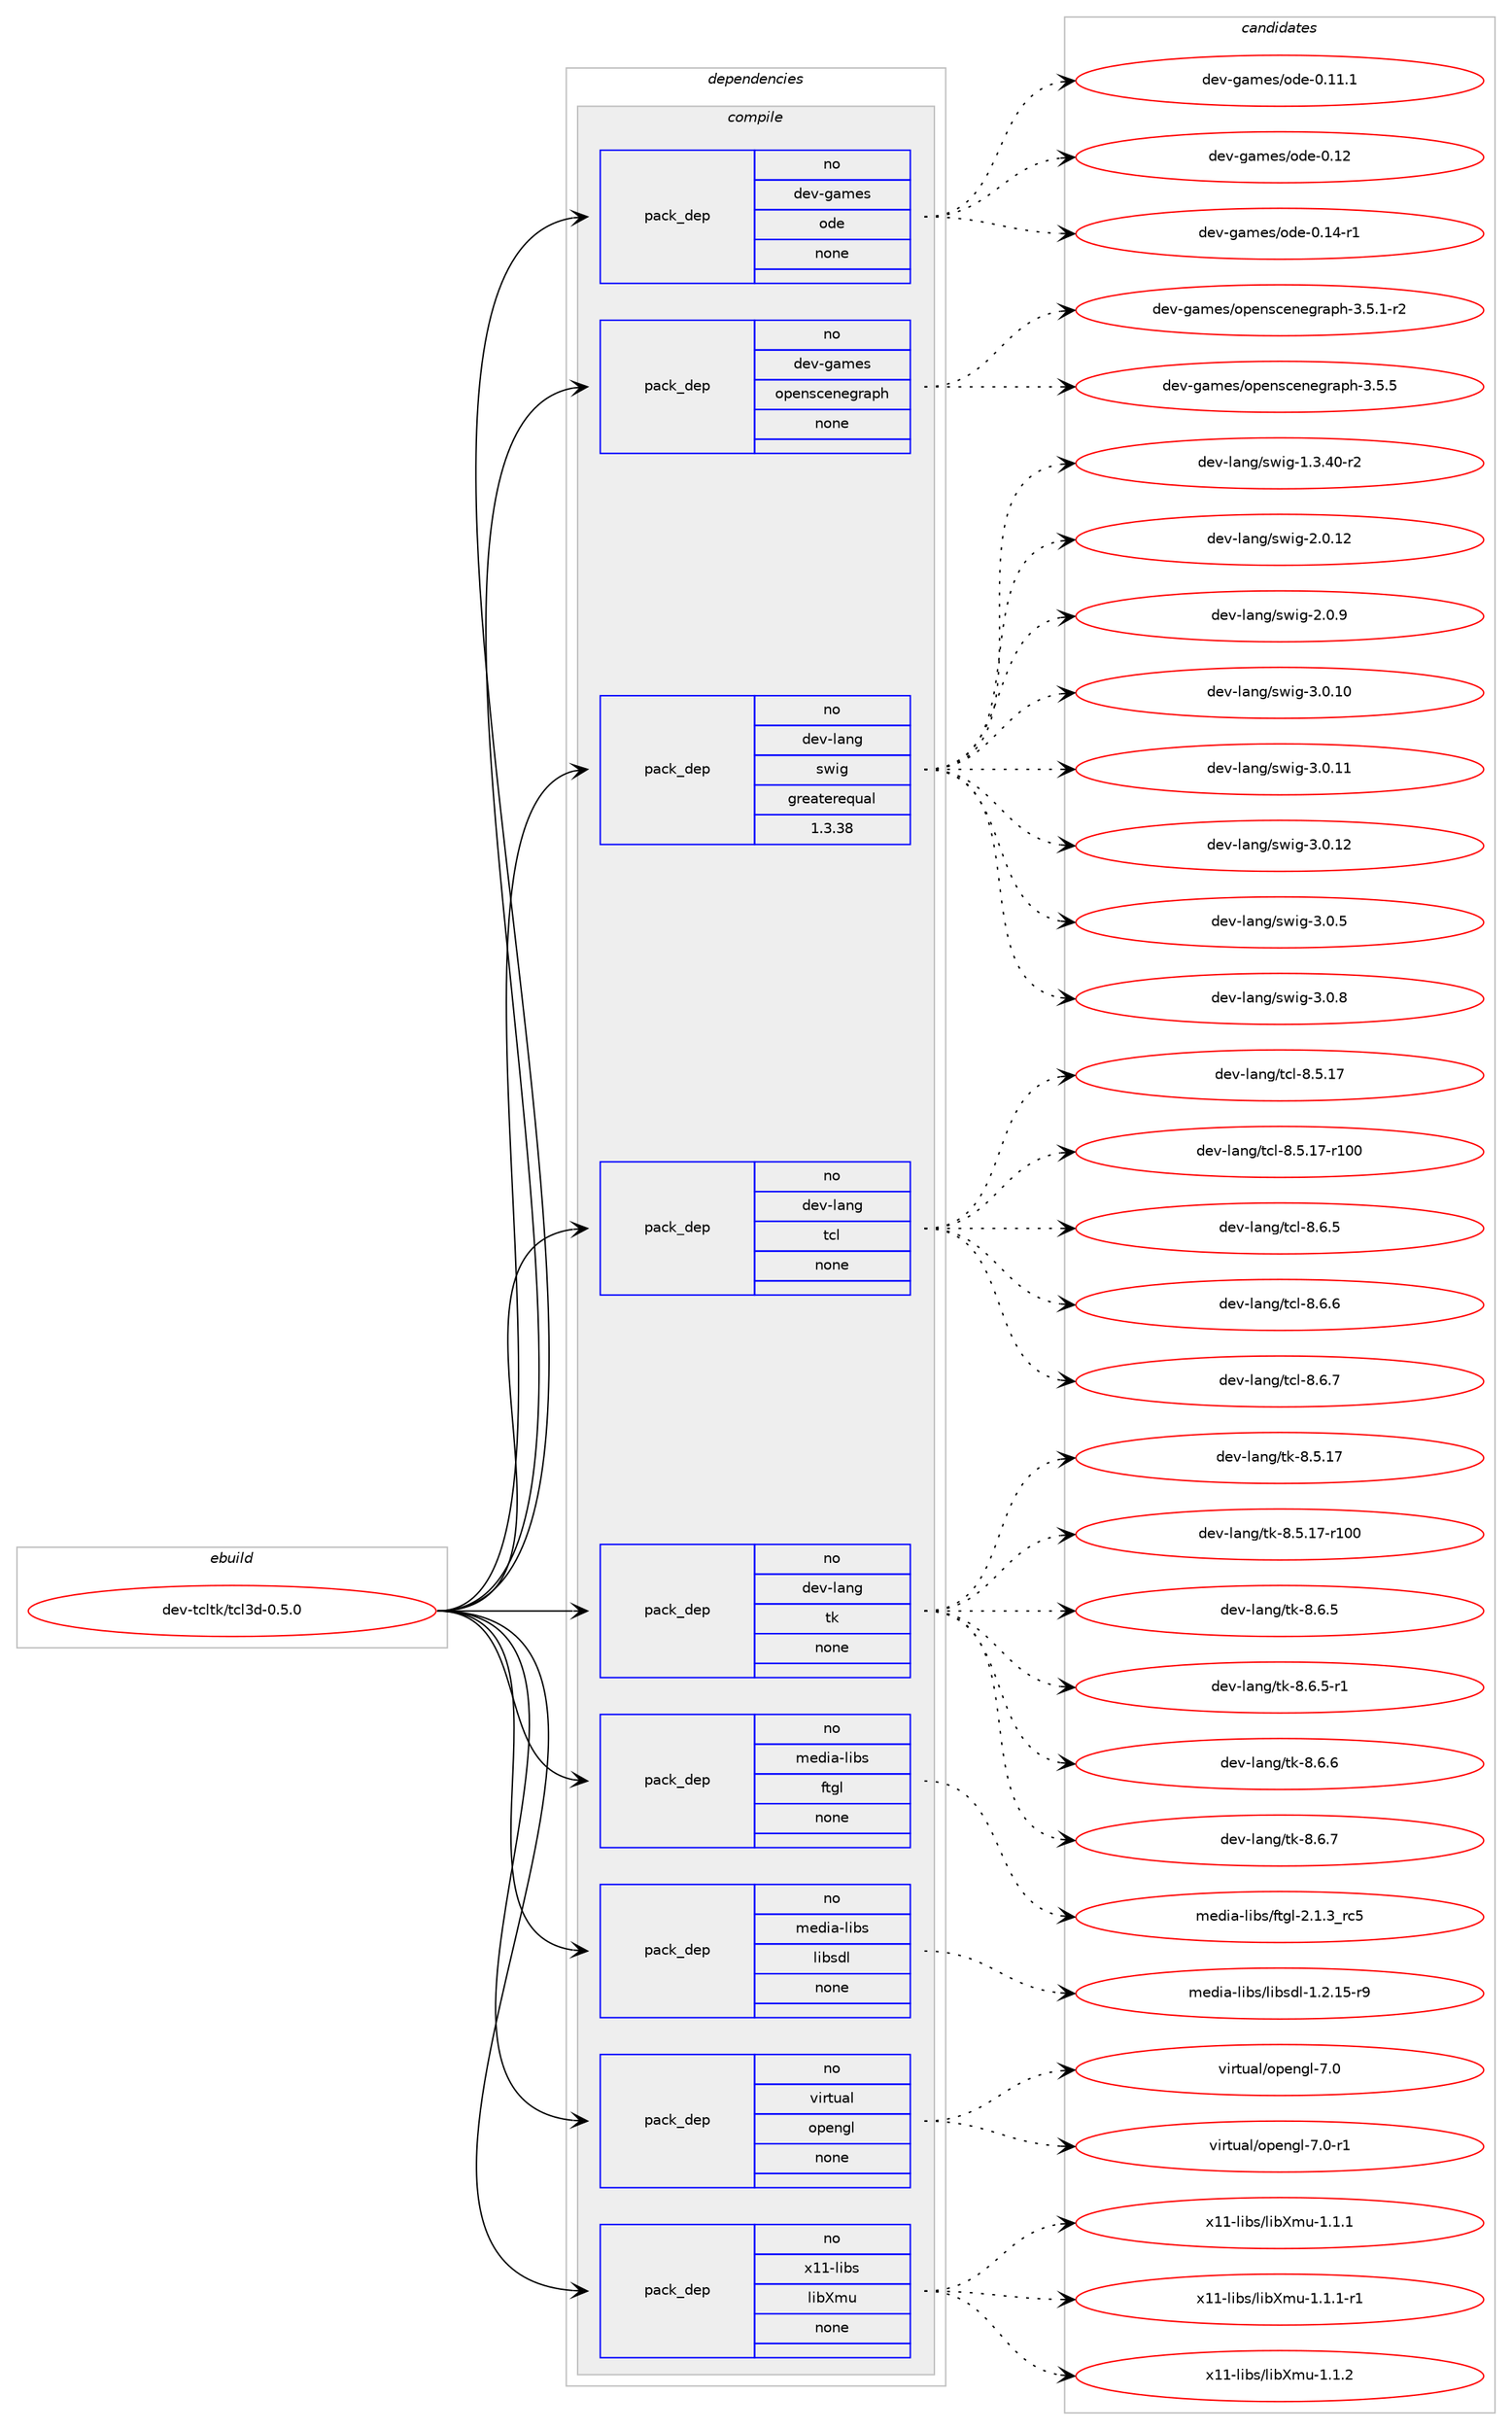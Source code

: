 digraph prolog {

# *************
# Graph options
# *************

newrank=true;
concentrate=true;
compound=true;
graph [rankdir=LR,fontname=Helvetica,fontsize=10,ranksep=1.5];#, ranksep=2.5, nodesep=0.2];
edge  [arrowhead=vee];
node  [fontname=Helvetica,fontsize=10];

# **********
# The ebuild
# **********

subgraph cluster_leftcol {
color=gray;
rank=same;
label=<<i>ebuild</i>>;
id [label="dev-tcltk/tcl3d-0.5.0", color=red, width=4, href="../dev-tcltk/tcl3d-0.5.0.svg"];
}

# ****************
# The dependencies
# ****************

subgraph cluster_midcol {
color=gray;
label=<<i>dependencies</i>>;
subgraph cluster_compile {
fillcolor="#eeeeee";
style=filled;
label=<<i>compile</i>>;
subgraph pack198000 {
dependency279246 [label=<<TABLE BORDER="0" CELLBORDER="1" CELLSPACING="0" CELLPADDING="4" WIDTH="220"><TR><TD ROWSPAN="6" CELLPADDING="30">pack_dep</TD></TR><TR><TD WIDTH="110">no</TD></TR><TR><TD>dev-games</TD></TR><TR><TD>ode</TD></TR><TR><TD>none</TD></TR><TR><TD></TD></TR></TABLE>>, shape=none, color=blue];
}
id:e -> dependency279246:w [weight=20,style="solid",arrowhead="vee"];
subgraph pack198001 {
dependency279247 [label=<<TABLE BORDER="0" CELLBORDER="1" CELLSPACING="0" CELLPADDING="4" WIDTH="220"><TR><TD ROWSPAN="6" CELLPADDING="30">pack_dep</TD></TR><TR><TD WIDTH="110">no</TD></TR><TR><TD>dev-games</TD></TR><TR><TD>openscenegraph</TD></TR><TR><TD>none</TD></TR><TR><TD></TD></TR></TABLE>>, shape=none, color=blue];
}
id:e -> dependency279247:w [weight=20,style="solid",arrowhead="vee"];
subgraph pack198002 {
dependency279248 [label=<<TABLE BORDER="0" CELLBORDER="1" CELLSPACING="0" CELLPADDING="4" WIDTH="220"><TR><TD ROWSPAN="6" CELLPADDING="30">pack_dep</TD></TR><TR><TD WIDTH="110">no</TD></TR><TR><TD>dev-lang</TD></TR><TR><TD>swig</TD></TR><TR><TD>greaterequal</TD></TR><TR><TD>1.3.38</TD></TR></TABLE>>, shape=none, color=blue];
}
id:e -> dependency279248:w [weight=20,style="solid",arrowhead="vee"];
subgraph pack198003 {
dependency279249 [label=<<TABLE BORDER="0" CELLBORDER="1" CELLSPACING="0" CELLPADDING="4" WIDTH="220"><TR><TD ROWSPAN="6" CELLPADDING="30">pack_dep</TD></TR><TR><TD WIDTH="110">no</TD></TR><TR><TD>dev-lang</TD></TR><TR><TD>tcl</TD></TR><TR><TD>none</TD></TR><TR><TD></TD></TR></TABLE>>, shape=none, color=blue];
}
id:e -> dependency279249:w [weight=20,style="solid",arrowhead="vee"];
subgraph pack198004 {
dependency279250 [label=<<TABLE BORDER="0" CELLBORDER="1" CELLSPACING="0" CELLPADDING="4" WIDTH="220"><TR><TD ROWSPAN="6" CELLPADDING="30">pack_dep</TD></TR><TR><TD WIDTH="110">no</TD></TR><TR><TD>dev-lang</TD></TR><TR><TD>tk</TD></TR><TR><TD>none</TD></TR><TR><TD></TD></TR></TABLE>>, shape=none, color=blue];
}
id:e -> dependency279250:w [weight=20,style="solid",arrowhead="vee"];
subgraph pack198005 {
dependency279251 [label=<<TABLE BORDER="0" CELLBORDER="1" CELLSPACING="0" CELLPADDING="4" WIDTH="220"><TR><TD ROWSPAN="6" CELLPADDING="30">pack_dep</TD></TR><TR><TD WIDTH="110">no</TD></TR><TR><TD>media-libs</TD></TR><TR><TD>ftgl</TD></TR><TR><TD>none</TD></TR><TR><TD></TD></TR></TABLE>>, shape=none, color=blue];
}
id:e -> dependency279251:w [weight=20,style="solid",arrowhead="vee"];
subgraph pack198006 {
dependency279252 [label=<<TABLE BORDER="0" CELLBORDER="1" CELLSPACING="0" CELLPADDING="4" WIDTH="220"><TR><TD ROWSPAN="6" CELLPADDING="30">pack_dep</TD></TR><TR><TD WIDTH="110">no</TD></TR><TR><TD>media-libs</TD></TR><TR><TD>libsdl</TD></TR><TR><TD>none</TD></TR><TR><TD></TD></TR></TABLE>>, shape=none, color=blue];
}
id:e -> dependency279252:w [weight=20,style="solid",arrowhead="vee"];
subgraph pack198007 {
dependency279253 [label=<<TABLE BORDER="0" CELLBORDER="1" CELLSPACING="0" CELLPADDING="4" WIDTH="220"><TR><TD ROWSPAN="6" CELLPADDING="30">pack_dep</TD></TR><TR><TD WIDTH="110">no</TD></TR><TR><TD>virtual</TD></TR><TR><TD>opengl</TD></TR><TR><TD>none</TD></TR><TR><TD></TD></TR></TABLE>>, shape=none, color=blue];
}
id:e -> dependency279253:w [weight=20,style="solid",arrowhead="vee"];
subgraph pack198008 {
dependency279254 [label=<<TABLE BORDER="0" CELLBORDER="1" CELLSPACING="0" CELLPADDING="4" WIDTH="220"><TR><TD ROWSPAN="6" CELLPADDING="30">pack_dep</TD></TR><TR><TD WIDTH="110">no</TD></TR><TR><TD>x11-libs</TD></TR><TR><TD>libXmu</TD></TR><TR><TD>none</TD></TR><TR><TD></TD></TR></TABLE>>, shape=none, color=blue];
}
id:e -> dependency279254:w [weight=20,style="solid",arrowhead="vee"];
}
subgraph cluster_compileandrun {
fillcolor="#eeeeee";
style=filled;
label=<<i>compile and run</i>>;
}
subgraph cluster_run {
fillcolor="#eeeeee";
style=filled;
label=<<i>run</i>>;
}
}

# **************
# The candidates
# **************

subgraph cluster_choices {
rank=same;
color=gray;
label=<<i>candidates</i>>;

subgraph choice198000 {
color=black;
nodesep=1;
choice10010111845103971091011154711110010145484649494649 [label="dev-games/ode-0.11.1", color=red, width=4,href="../dev-games/ode-0.11.1.svg"];
choice1001011184510397109101115471111001014548464950 [label="dev-games/ode-0.12", color=red, width=4,href="../dev-games/ode-0.12.svg"];
choice10010111845103971091011154711110010145484649524511449 [label="dev-games/ode-0.14-r1", color=red, width=4,href="../dev-games/ode-0.14-r1.svg"];
dependency279246:e -> choice10010111845103971091011154711110010145484649494649:w [style=dotted,weight="100"];
dependency279246:e -> choice1001011184510397109101115471111001014548464950:w [style=dotted,weight="100"];
dependency279246:e -> choice10010111845103971091011154711110010145484649524511449:w [style=dotted,weight="100"];
}
subgraph choice198001 {
color=black;
nodesep=1;
choice10010111845103971091011154711111210111011599101110101103114971121044551465346494511450 [label="dev-games/openscenegraph-3.5.1-r2", color=red, width=4,href="../dev-games/openscenegraph-3.5.1-r2.svg"];
choice1001011184510397109101115471111121011101159910111010110311497112104455146534653 [label="dev-games/openscenegraph-3.5.5", color=red, width=4,href="../dev-games/openscenegraph-3.5.5.svg"];
dependency279247:e -> choice10010111845103971091011154711111210111011599101110101103114971121044551465346494511450:w [style=dotted,weight="100"];
dependency279247:e -> choice1001011184510397109101115471111121011101159910111010110311497112104455146534653:w [style=dotted,weight="100"];
}
subgraph choice198002 {
color=black;
nodesep=1;
choice100101118451089711010347115119105103454946514652484511450 [label="dev-lang/swig-1.3.40-r2", color=red, width=4,href="../dev-lang/swig-1.3.40-r2.svg"];
choice10010111845108971101034711511910510345504648464950 [label="dev-lang/swig-2.0.12", color=red, width=4,href="../dev-lang/swig-2.0.12.svg"];
choice100101118451089711010347115119105103455046484657 [label="dev-lang/swig-2.0.9", color=red, width=4,href="../dev-lang/swig-2.0.9.svg"];
choice10010111845108971101034711511910510345514648464948 [label="dev-lang/swig-3.0.10", color=red, width=4,href="../dev-lang/swig-3.0.10.svg"];
choice10010111845108971101034711511910510345514648464949 [label="dev-lang/swig-3.0.11", color=red, width=4,href="../dev-lang/swig-3.0.11.svg"];
choice10010111845108971101034711511910510345514648464950 [label="dev-lang/swig-3.0.12", color=red, width=4,href="../dev-lang/swig-3.0.12.svg"];
choice100101118451089711010347115119105103455146484653 [label="dev-lang/swig-3.0.5", color=red, width=4,href="../dev-lang/swig-3.0.5.svg"];
choice100101118451089711010347115119105103455146484656 [label="dev-lang/swig-3.0.8", color=red, width=4,href="../dev-lang/swig-3.0.8.svg"];
dependency279248:e -> choice100101118451089711010347115119105103454946514652484511450:w [style=dotted,weight="100"];
dependency279248:e -> choice10010111845108971101034711511910510345504648464950:w [style=dotted,weight="100"];
dependency279248:e -> choice100101118451089711010347115119105103455046484657:w [style=dotted,weight="100"];
dependency279248:e -> choice10010111845108971101034711511910510345514648464948:w [style=dotted,weight="100"];
dependency279248:e -> choice10010111845108971101034711511910510345514648464949:w [style=dotted,weight="100"];
dependency279248:e -> choice10010111845108971101034711511910510345514648464950:w [style=dotted,weight="100"];
dependency279248:e -> choice100101118451089711010347115119105103455146484653:w [style=dotted,weight="100"];
dependency279248:e -> choice100101118451089711010347115119105103455146484656:w [style=dotted,weight="100"];
}
subgraph choice198003 {
color=black;
nodesep=1;
choice1001011184510897110103471169910845564653464955 [label="dev-lang/tcl-8.5.17", color=red, width=4,href="../dev-lang/tcl-8.5.17.svg"];
choice100101118451089711010347116991084556465346495545114494848 [label="dev-lang/tcl-8.5.17-r100", color=red, width=4,href="../dev-lang/tcl-8.5.17-r100.svg"];
choice10010111845108971101034711699108455646544653 [label="dev-lang/tcl-8.6.5", color=red, width=4,href="../dev-lang/tcl-8.6.5.svg"];
choice10010111845108971101034711699108455646544654 [label="dev-lang/tcl-8.6.6", color=red, width=4,href="../dev-lang/tcl-8.6.6.svg"];
choice10010111845108971101034711699108455646544655 [label="dev-lang/tcl-8.6.7", color=red, width=4,href="../dev-lang/tcl-8.6.7.svg"];
dependency279249:e -> choice1001011184510897110103471169910845564653464955:w [style=dotted,weight="100"];
dependency279249:e -> choice100101118451089711010347116991084556465346495545114494848:w [style=dotted,weight="100"];
dependency279249:e -> choice10010111845108971101034711699108455646544653:w [style=dotted,weight="100"];
dependency279249:e -> choice10010111845108971101034711699108455646544654:w [style=dotted,weight="100"];
dependency279249:e -> choice10010111845108971101034711699108455646544655:w [style=dotted,weight="100"];
}
subgraph choice198004 {
color=black;
nodesep=1;
choice10010111845108971101034711610745564653464955 [label="dev-lang/tk-8.5.17", color=red, width=4,href="../dev-lang/tk-8.5.17.svg"];
choice1001011184510897110103471161074556465346495545114494848 [label="dev-lang/tk-8.5.17-r100", color=red, width=4,href="../dev-lang/tk-8.5.17-r100.svg"];
choice100101118451089711010347116107455646544653 [label="dev-lang/tk-8.6.5", color=red, width=4,href="../dev-lang/tk-8.6.5.svg"];
choice1001011184510897110103471161074556465446534511449 [label="dev-lang/tk-8.6.5-r1", color=red, width=4,href="../dev-lang/tk-8.6.5-r1.svg"];
choice100101118451089711010347116107455646544654 [label="dev-lang/tk-8.6.6", color=red, width=4,href="../dev-lang/tk-8.6.6.svg"];
choice100101118451089711010347116107455646544655 [label="dev-lang/tk-8.6.7", color=red, width=4,href="../dev-lang/tk-8.6.7.svg"];
dependency279250:e -> choice10010111845108971101034711610745564653464955:w [style=dotted,weight="100"];
dependency279250:e -> choice1001011184510897110103471161074556465346495545114494848:w [style=dotted,weight="100"];
dependency279250:e -> choice100101118451089711010347116107455646544653:w [style=dotted,weight="100"];
dependency279250:e -> choice1001011184510897110103471161074556465446534511449:w [style=dotted,weight="100"];
dependency279250:e -> choice100101118451089711010347116107455646544654:w [style=dotted,weight="100"];
dependency279250:e -> choice100101118451089711010347116107455646544655:w [style=dotted,weight="100"];
}
subgraph choice198005 {
color=black;
nodesep=1;
choice10910110010597451081059811547102116103108455046494651951149953 [label="media-libs/ftgl-2.1.3_rc5", color=red, width=4,href="../media-libs/ftgl-2.1.3_rc5.svg"];
dependency279251:e -> choice10910110010597451081059811547102116103108455046494651951149953:w [style=dotted,weight="100"];
}
subgraph choice198006 {
color=black;
nodesep=1;
choice1091011001059745108105981154710810598115100108454946504649534511457 [label="media-libs/libsdl-1.2.15-r9", color=red, width=4,href="../media-libs/libsdl-1.2.15-r9.svg"];
dependency279252:e -> choice1091011001059745108105981154710810598115100108454946504649534511457:w [style=dotted,weight="100"];
}
subgraph choice198007 {
color=black;
nodesep=1;
choice118105114116117971084711111210111010310845554648 [label="virtual/opengl-7.0", color=red, width=4,href="../virtual/opengl-7.0.svg"];
choice1181051141161179710847111112101110103108455546484511449 [label="virtual/opengl-7.0-r1", color=red, width=4,href="../virtual/opengl-7.0-r1.svg"];
dependency279253:e -> choice118105114116117971084711111210111010310845554648:w [style=dotted,weight="100"];
dependency279253:e -> choice1181051141161179710847111112101110103108455546484511449:w [style=dotted,weight="100"];
}
subgraph choice198008 {
color=black;
nodesep=1;
choice12049494510810598115471081059888109117454946494649 [label="x11-libs/libXmu-1.1.1", color=red, width=4,href="../x11-libs/libXmu-1.1.1.svg"];
choice120494945108105981154710810598881091174549464946494511449 [label="x11-libs/libXmu-1.1.1-r1", color=red, width=4,href="../x11-libs/libXmu-1.1.1-r1.svg"];
choice12049494510810598115471081059888109117454946494650 [label="x11-libs/libXmu-1.1.2", color=red, width=4,href="../x11-libs/libXmu-1.1.2.svg"];
dependency279254:e -> choice12049494510810598115471081059888109117454946494649:w [style=dotted,weight="100"];
dependency279254:e -> choice120494945108105981154710810598881091174549464946494511449:w [style=dotted,weight="100"];
dependency279254:e -> choice12049494510810598115471081059888109117454946494650:w [style=dotted,weight="100"];
}
}

}
